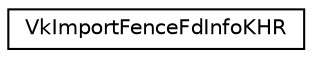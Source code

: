 digraph "Graphical Class Hierarchy"
{
 // LATEX_PDF_SIZE
  edge [fontname="Helvetica",fontsize="10",labelfontname="Helvetica",labelfontsize="10"];
  node [fontname="Helvetica",fontsize="10",shape=record];
  rankdir="LR";
  Node0 [label="VkImportFenceFdInfoKHR",height=0.2,width=0.4,color="black", fillcolor="white", style="filled",URL="$de/dc7/structVkImportFenceFdInfoKHR.html",tooltip=" "];
}
